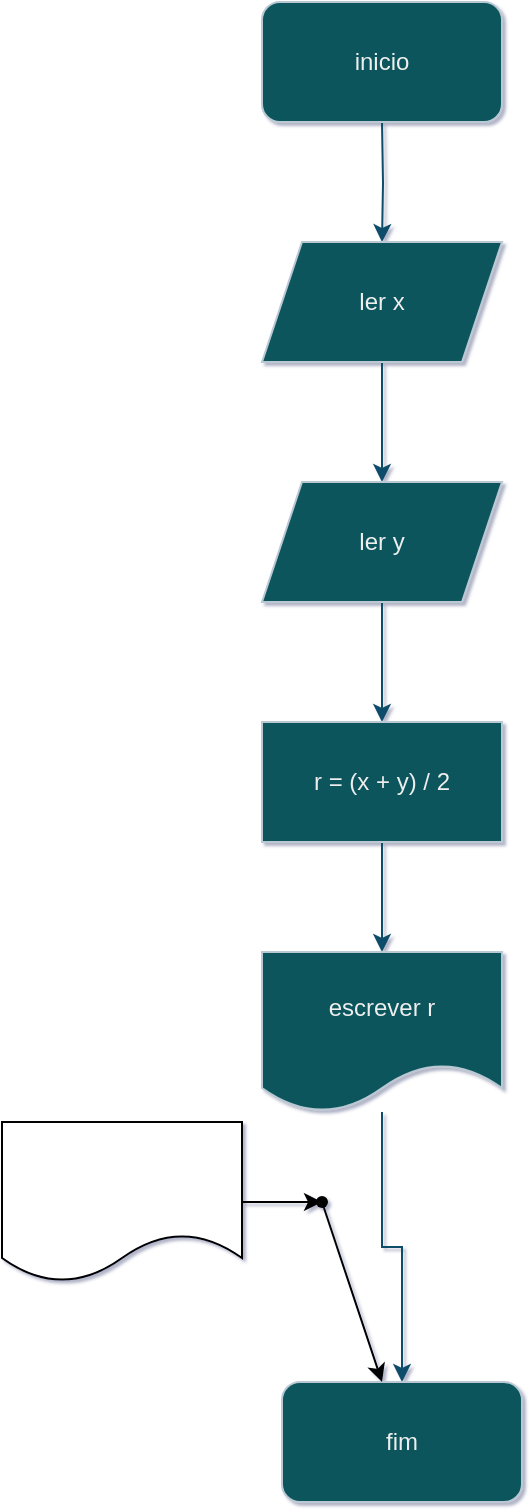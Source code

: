 <mxfile>
    <diagram name="Página-1" id="T87jH5dkgKL7ntDPRCxD">
        <mxGraphModel dx="1445" dy="513" grid="1" gridSize="10" guides="1" tooltips="1" connect="1" arrows="1" fold="1" page="1" pageScale="1" pageWidth="827" pageHeight="1169" background="none" math="0" shadow="1">
            <root>
                <mxCell id="0"/>
                <mxCell id="1" parent="0"/>
                <mxCell id="GftIb2SkkK98f4xfdX1H-11" value="" style="edgeStyle=orthogonalEdgeStyle;rounded=0;orthogonalLoop=1;jettySize=auto;html=1;labelBackgroundColor=none;strokeColor=#0B4D6A;fontColor=default;" parent="1" target="GftIb2SkkK98f4xfdX1H-2" edge="1">
                    <mxGeometry relative="1" as="geometry">
                        <mxPoint x="270" y="130" as="sourcePoint"/>
                    </mxGeometry>
                </mxCell>
                <mxCell id="GftIb2SkkK98f4xfdX1H-17" value="" style="edgeStyle=orthogonalEdgeStyle;rounded=0;orthogonalLoop=1;jettySize=auto;html=1;labelBackgroundColor=none;strokeColor=#0B4D6A;fontColor=default;" parent="1" source="GftIb2SkkK98f4xfdX1H-2" target="GftIb2SkkK98f4xfdX1H-3" edge="1">
                    <mxGeometry relative="1" as="geometry"/>
                </mxCell>
                <mxCell id="GftIb2SkkK98f4xfdX1H-2" value="ler x" style="shape=parallelogram;perimeter=parallelogramPerimeter;whiteSpace=wrap;html=1;fixedSize=1;labelBackgroundColor=none;fillColor=#09555B;strokeColor=#BAC8D3;fontColor=#EEEEEE;" parent="1" vertex="1">
                    <mxGeometry x="210" y="190" width="120" height="60" as="geometry"/>
                </mxCell>
                <mxCell id="GftIb2SkkK98f4xfdX1H-14" value="" style="edgeStyle=orthogonalEdgeStyle;rounded=0;orthogonalLoop=1;jettySize=auto;html=1;labelBackgroundColor=none;strokeColor=#0B4D6A;fontColor=default;" parent="1" source="GftIb2SkkK98f4xfdX1H-3" target="GftIb2SkkK98f4xfdX1H-4" edge="1">
                    <mxGeometry relative="1" as="geometry"/>
                </mxCell>
                <mxCell id="GftIb2SkkK98f4xfdX1H-3" value="ler y" style="shape=parallelogram;perimeter=parallelogramPerimeter;whiteSpace=wrap;html=1;fixedSize=1;labelBackgroundColor=none;fillColor=#09555B;strokeColor=#BAC8D3;fontColor=#EEEEEE;" parent="1" vertex="1">
                    <mxGeometry x="210" y="310" width="120" height="60" as="geometry"/>
                </mxCell>
                <mxCell id="GftIb2SkkK98f4xfdX1H-15" value="" style="edgeStyle=orthogonalEdgeStyle;rounded=0;orthogonalLoop=1;jettySize=auto;html=1;labelBackgroundColor=none;strokeColor=#0B4D6A;fontColor=default;" parent="1" source="GftIb2SkkK98f4xfdX1H-4" target="GftIb2SkkK98f4xfdX1H-5" edge="1">
                    <mxGeometry relative="1" as="geometry"/>
                </mxCell>
                <mxCell id="GftIb2SkkK98f4xfdX1H-4" value="r = (x + y) / 2" style="rounded=0;whiteSpace=wrap;html=1;labelBackgroundColor=none;fillColor=#09555B;strokeColor=#BAC8D3;fontColor=#EEEEEE;" parent="1" vertex="1">
                    <mxGeometry x="210" y="430" width="120" height="60" as="geometry"/>
                </mxCell>
                <mxCell id="GftIb2SkkK98f4xfdX1H-20" value="" style="edgeStyle=orthogonalEdgeStyle;rounded=0;orthogonalLoop=1;jettySize=auto;html=1;labelBackgroundColor=none;strokeColor=#0B4D6A;fontColor=default;" parent="1" source="GftIb2SkkK98f4xfdX1H-5" target="GftIb2SkkK98f4xfdX1H-19" edge="1">
                    <mxGeometry relative="1" as="geometry"/>
                </mxCell>
                <mxCell id="GftIb2SkkK98f4xfdX1H-5" value="escrever r" style="shape=document;whiteSpace=wrap;html=1;boundedLbl=1;labelBackgroundColor=none;fillColor=#09555B;strokeColor=#BAC8D3;fontColor=#EEEEEE;" parent="1" vertex="1">
                    <mxGeometry x="210" y="545" width="120" height="80" as="geometry"/>
                </mxCell>
                <mxCell id="GftIb2SkkK98f4xfdX1H-18" value="inicio" style="rounded=1;whiteSpace=wrap;html=1;labelBackgroundColor=none;fillColor=#09555B;strokeColor=#BAC8D3;fontColor=#EEEEEE;" parent="1" vertex="1">
                    <mxGeometry x="210" y="70" width="120" height="60" as="geometry"/>
                </mxCell>
                <mxCell id="GftIb2SkkK98f4xfdX1H-19" value="fim" style="rounded=1;whiteSpace=wrap;html=1;labelBackgroundColor=none;fillColor=#09555B;strokeColor=#BAC8D3;fontColor=#EEEEEE;" parent="1" vertex="1">
                    <mxGeometry x="220" y="760" width="120" height="60" as="geometry"/>
                </mxCell>
                <mxCell id="4" value="" style="edgeStyle=none;html=1;" edge="1" parent="1" source="2" target="3">
                    <mxGeometry relative="1" as="geometry"/>
                </mxCell>
                <mxCell id="2" value="" style="shape=document;whiteSpace=wrap;html=1;boundedLbl=1;" vertex="1" parent="1">
                    <mxGeometry x="80" y="630" width="120" height="80" as="geometry"/>
                </mxCell>
                <mxCell id="5" value="" style="edgeStyle=none;html=1;" edge="1" parent="1" source="3" target="GftIb2SkkK98f4xfdX1H-19">
                    <mxGeometry relative="1" as="geometry"/>
                </mxCell>
                <mxCell id="3" value="" style="shape=waypoint;sketch=0;size=6;pointerEvents=1;points=[];fillColor=default;resizable=0;rotatable=0;perimeter=centerPerimeter;snapToPoint=1;" vertex="1" parent="1">
                    <mxGeometry x="230" y="660" width="20" height="20" as="geometry"/>
                </mxCell>
            </root>
        </mxGraphModel>
    </diagram>
</mxfile>